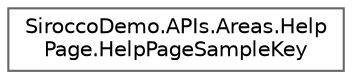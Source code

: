 digraph "Graphical Class Hierarchy"
{
 // LATEX_PDF_SIZE
  bgcolor="transparent";
  edge [fontname=Helvetica,fontsize=10,labelfontname=Helvetica,labelfontsize=10];
  node [fontname=Helvetica,fontsize=10,shape=box,height=0.2,width=0.4];
  rankdir="LR";
  Node0 [id="Node000000",label="SiroccoDemo.APIs.Areas.Help\lPage.HelpPageSampleKey",height=0.2,width=0.4,color="grey40", fillcolor="white", style="filled",URL="$class_sirocco_demo_1_1_a_p_is_1_1_areas_1_1_help_page_1_1_help_page_sample_key.html",tooltip="This is used to identify the place where the sample should be applied."];
}
